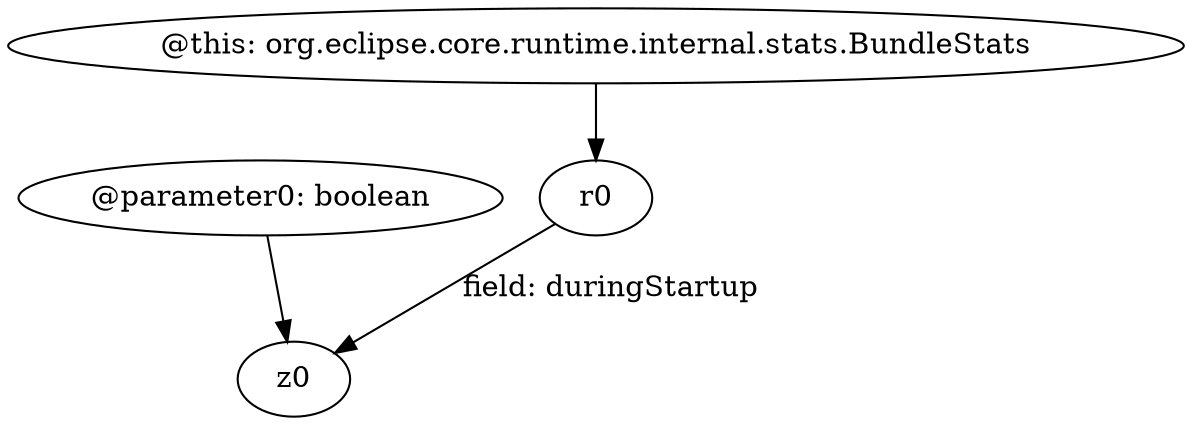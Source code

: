digraph g {
0[label="r0"]
1[label="z0"]
0->1[label="field: duringStartup"]
2[label="@this: org.eclipse.core.runtime.internal.stats.BundleStats"]
2->0[label=""]
3[label="@parameter0: boolean"]
3->1[label=""]
}